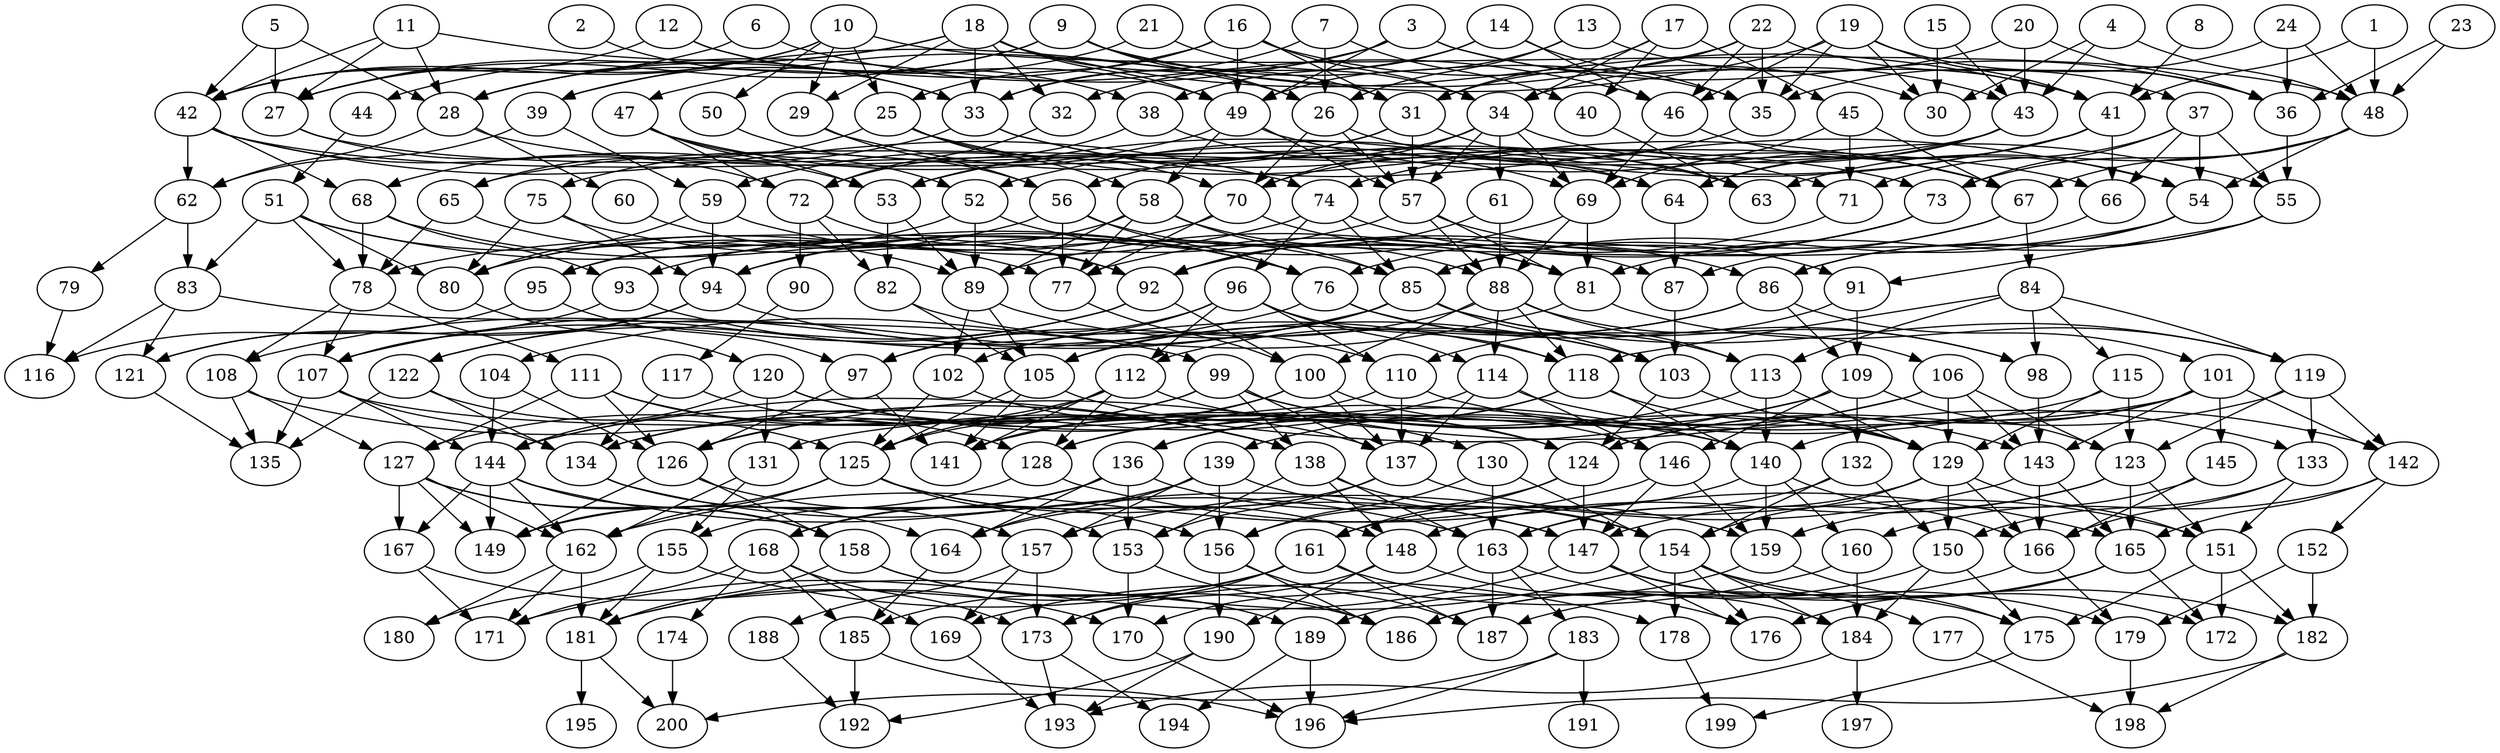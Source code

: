 // DAG automatically generated by daggen at Wed Apr 12 12:22:13 2017
// ./daggen --dot -n 200 --jump=1 --fat=0.6 --regularity=0.6 --density=0.2 
digraph G {
  1 [size="1073741824000", alpha="0.17"]
  1 -> 41 [size ="838860800"]
  1 -> 48 [size ="838860800"]
  2 [size="310498014423", alpha="0.03"]
  2 -> 33 [size ="209715200"]
  3 [size="1073741824000", alpha="0.17"]
  3 -> 28 [size ="838860800"]
  3 -> 33 [size ="838860800"]
  3 -> 36 [size ="838860800"]
  3 -> 43 [size ="838860800"]
  3 -> 49 [size ="838860800"]
  4 [size="12676013094", alpha="0.15"]
  4 -> 30 [size ="838860800"]
  4 -> 43 [size ="838860800"]
  4 -> 48 [size ="838860800"]
  5 [size="19935472484", alpha="0.08"]
  5 -> 27 [size ="536870912"]
  5 -> 28 [size ="536870912"]
  5 -> 42 [size ="536870912"]
  6 [size="728233406732", alpha="0.15"]
  6 -> 42 [size ="536870912"]
  6 -> 46 [size ="536870912"]
  7 [size="635764371684", alpha="0.07"]
  7 -> 26 [size ="411041792"]
  7 -> 33 [size ="411041792"]
  7 -> 40 [size ="411041792"]
  8 [size="105459970616", alpha="0.03"]
  8 -> 41 [size ="75497472"]
  9 [size="231928233984", alpha="0.16"]
  9 -> 26 [size ="301989888"]
  9 -> 27 [size ="301989888"]
  9 -> 28 [size ="301989888"]
  9 -> 31 [size ="301989888"]
  9 -> 35 [size ="301989888"]
  10 [size="20273709026", alpha="0.14"]
  10 -> 25 [size ="536870912"]
  10 -> 27 [size ="536870912"]
  10 -> 29 [size ="536870912"]
  10 -> 42 [size ="536870912"]
  10 -> 48 [size ="536870912"]
  10 -> 50 [size ="536870912"]
  11 [size="81490159143", alpha="0.02"]
  11 -> 27 [size ="75497472"]
  11 -> 28 [size ="75497472"]
  11 -> 33 [size ="75497472"]
  11 -> 42 [size ="75497472"]
  12 [size="924626159873", alpha="0.11"]
  12 -> 38 [size ="679477248"]
  12 -> 42 [size ="679477248"]
  12 -> 49 [size ="679477248"]
  13 [size="2063121786", alpha="0.01"]
  13 -> 26 [size ="134217728"]
  13 -> 41 [size ="134217728"]
  13 -> 49 [size ="134217728"]
  14 [size="1271606311450", alpha="0.11"]
  14 -> 32 [size ="838860800"]
  14 -> 35 [size ="838860800"]
  14 -> 38 [size ="838860800"]
  14 -> 46 [size ="838860800"]
  15 [size="682600291882", alpha="0.01"]
  15 -> 30 [size ="679477248"]
  15 -> 43 [size ="679477248"]
  16 [size="231928233984", alpha="0.18"]
  16 -> 25 [size ="301989888"]
  16 -> 28 [size ="301989888"]
  16 -> 30 [size ="301989888"]
  16 -> 31 [size ="301989888"]
  16 -> 34 [size ="301989888"]
  16 -> 49 [size ="301989888"]
  17 [size="549755813888", alpha="0.10"]
  17 -> 31 [size ="536870912"]
  17 -> 34 [size ="536870912"]
  17 -> 40 [size ="536870912"]
  17 -> 45 [size ="536870912"]
  18 [size="24219830632", alpha="0.19"]
  18 -> 26 [size ="536870912"]
  18 -> 27 [size ="536870912"]
  18 -> 29 [size ="536870912"]
  18 -> 32 [size ="536870912"]
  18 -> 33 [size ="536870912"]
  18 -> 41 [size ="536870912"]
  18 -> 44 [size ="536870912"]
  18 -> 49 [size ="536870912"]
  19 [size="134217728000", alpha="0.03"]
  19 -> 30 [size ="209715200"]
  19 -> 35 [size ="209715200"]
  19 -> 36 [size ="209715200"]
  19 -> 39 [size ="209715200"]
  19 -> 41 [size ="209715200"]
  19 -> 46 [size ="209715200"]
  20 [size="18061844167", alpha="0.17"]
  20 -> 34 [size ="301989888"]
  20 -> 36 [size ="301989888"]
  20 -> 43 [size ="301989888"]
  21 [size="8589934592", alpha="0.20"]
  21 -> 34 [size ="33554432"]
  21 -> 39 [size ="33554432"]
  22 [size="231928233984", alpha="0.07"]
  22 -> 31 [size ="301989888"]
  22 -> 35 [size ="301989888"]
  22 -> 37 [size ="301989888"]
  22 -> 46 [size ="301989888"]
  22 -> 47 [size ="301989888"]
  23 [size="109138236252", alpha="0.14"]
  23 -> 36 [size ="134217728"]
  23 -> 48 [size ="134217728"]
  24 [size="208279880568", alpha="0.02"]
  24 -> 35 [size ="209715200"]
  24 -> 36 [size ="209715200"]
  24 -> 48 [size ="209715200"]
  25 [size="14583877004", alpha="0.10"]
  25 -> 58 [size ="536870912"]
  25 -> 65 [size ="536870912"]
  25 -> 67 [size ="536870912"]
  25 -> 70 [size ="536870912"]
  26 [size="40795529453", alpha="0.07"]
  26 -> 57 [size ="33554432"]
  26 -> 67 [size ="33554432"]
  26 -> 70 [size ="33554432"]
  27 [size="368293445632", alpha="0.03"]
  27 -> 64 [size ="411041792"]
  27 -> 72 [size ="411041792"]
  28 [size="134217728000", alpha="0.09"]
  28 -> 60 [size ="209715200"]
  28 -> 62 [size ="209715200"]
  28 -> 66 [size ="209715200"]
  29 [size="1327463480303", alpha="0.09"]
  29 -> 56 [size ="838860800"]
  29 -> 63 [size ="838860800"]
  30 [size="25556085784", alpha="0.17"]
  31 [size="4064300288", alpha="0.16"]
  31 -> 53 [size ="209715200"]
  31 -> 57 [size ="209715200"]
  31 -> 59 [size ="209715200"]
  31 -> 63 [size ="209715200"]
  32 [size="13494940613", alpha="0.11"]
  32 -> 72 [size ="679477248"]
  33 [size="295666431281", alpha="0.11"]
  33 -> 54 [size ="301989888"]
  33 -> 68 [size ="301989888"]
  33 -> 71 [size ="301989888"]
  34 [size="173966206573", alpha="0.00"]
  34 -> 56 [size ="209715200"]
  34 -> 57 [size ="209715200"]
  34 -> 61 [size ="209715200"]
  34 -> 67 [size ="209715200"]
  34 -> 69 [size ="209715200"]
  34 -> 70 [size ="209715200"]
  35 [size="729713785385", alpha="0.06"]
  35 -> 70 [size ="838860800"]
  36 [size="260260051792", alpha="0.12"]
  36 -> 55 [size ="536870912"]
  37 [size="12871945400", alpha="0.15"]
  37 -> 54 [size ="33554432"]
  37 -> 55 [size ="33554432"]
  37 -> 66 [size ="33554432"]
  37 -> 71 [size ="33554432"]
  37 -> 73 [size ="33554432"]
  38 [size="28991029248", alpha="0.11"]
  38 -> 64 [size ="75497472"]
  38 -> 72 [size ="75497472"]
  39 [size="12858486300", alpha="0.18"]
  39 -> 59 [size ="33554432"]
  39 -> 62 [size ="33554432"]
  40 [size="4986666291", alpha="0.19"]
  40 -> 63 [size ="209715200"]
  41 [size="23537559474", alpha="0.05"]
  41 -> 52 [size ="679477248"]
  41 -> 53 [size ="679477248"]
  41 -> 64 [size ="679477248"]
  41 -> 66 [size ="679477248"]
  42 [size="690325655555", alpha="0.17"]
  42 -> 53 [size ="838860800"]
  42 -> 62 [size ="838860800"]
  42 -> 68 [size ="838860800"]
  42 -> 73 [size ="838860800"]
  42 -> 74 [size ="838860800"]
  43 [size="782757789696", alpha="0.11"]
  43 -> 64 [size ="679477248"]
  43 -> 65 [size ="679477248"]
  43 -> 74 [size ="679477248"]
  44 [size="24164292894", alpha="0.14"]
  44 -> 51 [size ="411041792"]
  45 [size="723042225", alpha="0.04"]
  45 -> 67 [size ="33554432"]
  45 -> 69 [size ="33554432"]
  45 -> 71 [size ="33554432"]
  46 [size="745083172", alpha="0.05"]
  46 -> 54 [size ="75497472"]
  46 -> 69 [size ="75497472"]
  47 [size="28991029248", alpha="0.12"]
  47 -> 52 [size ="75497472"]
  47 -> 53 [size ="75497472"]
  47 -> 69 [size ="75497472"]
  47 -> 72 [size ="75497472"]
  48 [size="209124766317", alpha="0.05"]
  48 -> 54 [size ="209715200"]
  48 -> 63 [size ="209715200"]
  48 -> 67 [size ="209715200"]
  48 -> 73 [size ="209715200"]
  49 [size="284539660", alpha="0.20"]
  49 -> 55 [size ="33554432"]
  49 -> 57 [size ="33554432"]
  49 -> 58 [size ="33554432"]
  49 -> 75 [size ="33554432"]
  50 [size="10201105908", alpha="0.05"]
  50 -> 56 [size ="209715200"]
  51 [size="14107036728", alpha="0.15"]
  51 -> 76 [size ="75497472"]
  51 -> 78 [size ="75497472"]
  51 -> 80 [size ="75497472"]
  51 -> 83 [size ="75497472"]
  51 -> 89 [size ="75497472"]
  52 [size="1073741824000", alpha="0.20"]
  52 -> 88 [size ="838860800"]
  52 -> 89 [size ="838860800"]
  52 -> 95 [size ="838860800"]
  53 [size="102090475955", alpha="0.07"]
  53 -> 82 [size ="75497472"]
  53 -> 89 [size ="75497472"]
  54 [size="52357401059", alpha="0.03"]
  54 -> 78 [size ="838860800"]
  54 -> 85 [size ="838860800"]
  54 -> 86 [size ="838860800"]
  55 [size="87710500264", alpha="0.11"]
  55 -> 81 [size ="75497472"]
  55 -> 86 [size ="75497472"]
  55 -> 91 [size ="75497472"]
  56 [size="2812920962", alpha="0.08"]
  56 -> 76 [size ="134217728"]
  56 -> 77 [size ="134217728"]
  56 -> 80 [size ="134217728"]
  56 -> 81 [size ="134217728"]
  57 [size="3178394412", alpha="0.13"]
  57 -> 81 [size ="134217728"]
  57 -> 88 [size ="134217728"]
  57 -> 91 [size ="134217728"]
  57 -> 93 [size ="134217728"]
  58 [size="681157953", alpha="0.03"]
  58 -> 77 [size ="33554432"]
  58 -> 81 [size ="33554432"]
  58 -> 85 [size ="33554432"]
  58 -> 89 [size ="33554432"]
  58 -> 94 [size ="33554432"]
  59 [size="28991029248", alpha="0.03"]
  59 -> 80 [size ="75497472"]
  59 -> 85 [size ="75497472"]
  59 -> 94 [size ="75497472"]
  60 [size="549755813888", alpha="0.18"]
  60 -> 92 [size ="536870912"]
  61 [size="81199462452", alpha="0.04"]
  61 -> 88 [size ="134217728"]
  61 -> 92 [size ="134217728"]
  62 [size="182113871376", alpha="0.08"]
  62 -> 79 [size ="134217728"]
  62 -> 83 [size ="134217728"]
  63 [size="4006651003", alpha="0.19"]
  64 [size="156194109228", alpha="0.10"]
  64 -> 87 [size ="134217728"]
  65 [size="35512418081", alpha="0.00"]
  65 -> 77 [size ="33554432"]
  65 -> 78 [size ="33554432"]
  66 [size="1073741824000", alpha="0.03"]
  66 -> 87 [size ="838860800"]
  67 [size="782757789696", alpha="0.10"]
  67 -> 84 [size ="679477248"]
  67 -> 85 [size ="679477248"]
  67 -> 92 [size ="679477248"]
  68 [size="134217728000", alpha="0.13"]
  68 -> 76 [size ="209715200"]
  68 -> 78 [size ="209715200"]
  68 -> 93 [size ="209715200"]
  69 [size="24466861150", alpha="0.20"]
  69 -> 81 [size ="536870912"]
  69 -> 88 [size ="536870912"]
  69 -> 94 [size ="536870912"]
  70 [size="120601164798", alpha="0.03"]
  70 -> 77 [size ="301989888"]
  70 -> 87 [size ="301989888"]
  70 -> 95 [size ="301989888"]
  71 [size="43944668399", alpha="0.09"]
  71 -> 77 [size ="75497472"]
  72 [size="24403687256", alpha="0.01"]
  72 -> 82 [size ="33554432"]
  72 -> 90 [size ="33554432"]
  72 -> 92 [size ="33554432"]
  73 [size="23457860231", alpha="0.02"]
  73 -> 76 [size ="75497472"]
  73 -> 89 [size ="75497472"]
  73 -> 92 [size ="75497472"]
  74 [size="33157071728", alpha="0.20"]
  74 -> 80 [size ="75497472"]
  74 -> 85 [size ="75497472"]
  74 -> 86 [size ="75497472"]
  74 -> 96 [size ="75497472"]
  75 [size="5144936802", alpha="0.13"]
  75 -> 76 [size ="134217728"]
  75 -> 80 [size ="134217728"]
  75 -> 94 [size ="134217728"]
  76 [size="49798451966", alpha="0.13"]
  76 -> 98 [size ="838860800"]
  76 -> 108 [size ="838860800"]
  76 -> 113 [size ="838860800"]
  77 [size="368293445632", alpha="0.03"]
  77 -> 100 [size ="411041792"]
  78 [size="1114770231", alpha="0.08"]
  78 -> 107 [size ="134217728"]
  78 -> 108 [size ="134217728"]
  78 -> 111 [size ="134217728"]
  79 [size="68719476736", alpha="0.07"]
  79 -> 116 [size ="134217728"]
  80 [size="782757789696", alpha="0.00"]
  80 -> 120 [size ="679477248"]
  81 [size="21126927435", alpha="0.01"]
  81 -> 104 [size ="679477248"]
  81 -> 119 [size ="679477248"]
  82 [size="11525267094", alpha="0.17"]
  82 -> 105 [size ="411041792"]
  82 -> 110 [size ="411041792"]
  83 [size="33182902819", alpha="0.17"]
  83 -> 99 [size ="838860800"]
  83 -> 116 [size ="838860800"]
  83 -> 121 [size ="838860800"]
  84 [size="231928233984", alpha="0.01"]
  84 -> 98 [size ="301989888"]
  84 -> 113 [size ="301989888"]
  84 -> 115 [size ="301989888"]
  84 -> 118 [size ="301989888"]
  84 -> 119 [size ="301989888"]
  85 [size="782757789696", alpha="0.02"]
  85 -> 98 [size ="679477248"]
  85 -> 103 [size ="679477248"]
  85 -> 105 [size ="679477248"]
  85 -> 107 [size ="679477248"]
  85 -> 119 [size ="679477248"]
  85 -> 122 [size ="679477248"]
  86 [size="60763777348", alpha="0.09"]
  86 -> 101 [size ="75497472"]
  86 -> 105 [size ="75497472"]
  86 -> 109 [size ="75497472"]
  86 -> 112 [size ="75497472"]
  87 [size="20436085261", alpha="0.14"]
  87 -> 103 [size ="679477248"]
  88 [size="27821011214", alpha="0.01"]
  88 -> 97 [size ="75497472"]
  88 -> 100 [size ="75497472"]
  88 -> 106 [size ="75497472"]
  88 -> 113 [size ="75497472"]
  88 -> 114 [size ="75497472"]
  88 -> 118 [size ="75497472"]
  89 [size="16129395649", alpha="0.03"]
  89 -> 102 [size ="301989888"]
  89 -> 103 [size ="301989888"]
  89 -> 105 [size ="301989888"]
  90 [size="1433916105", alpha="0.01"]
  90 -> 117 [size ="75497472"]
  91 [size="549755813888", alpha="0.05"]
  91 -> 109 [size ="536870912"]
  91 -> 110 [size ="536870912"]
  92 [size="96326655624", alpha="0.03"]
  92 -> 100 [size ="134217728"]
  92 -> 107 [size ="134217728"]
  92 -> 122 [size ="134217728"]
  93 [size="10942756227", alpha="0.12"]
  93 -> 118 [size ="301989888"]
  93 -> 121 [size ="301989888"]
  94 [size="1073741824000", alpha="0.17"]
  94 -> 103 [size ="838860800"]
  94 -> 107 [size ="838860800"]
  94 -> 121 [size ="838860800"]
  95 [size="4074680368", alpha="0.08"]
  95 -> 97 [size ="75497472"]
  95 -> 116 [size ="75497472"]
  96 [size="512171794650", alpha="0.10"]
  96 -> 97 [size ="838860800"]
  96 -> 102 [size ="838860800"]
  96 -> 110 [size ="838860800"]
  96 -> 112 [size ="838860800"]
  96 -> 114 [size ="838860800"]
  96 -> 118 [size ="838860800"]
  97 [size="8589934592", alpha="0.05"]
  97 -> 126 [size ="33554432"]
  97 -> 141 [size ="33554432"]
  98 [size="782757789696", alpha="0.11"]
  98 -> 143 [size ="679477248"]
  99 [size="1540612677", alpha="0.09"]
  99 -> 126 [size ="75497472"]
  99 -> 129 [size ="75497472"]
  99 -> 134 [size ="75497472"]
  99 -> 137 [size ="75497472"]
  99 -> 138 [size ="75497472"]
  99 -> 143 [size ="75497472"]
  100 [size="142439559189", alpha="0.02"]
  100 -> 125 [size ="411041792"]
  100 -> 137 [size ="411041792"]
  100 -> 141 [size ="411041792"]
  100 -> 146 [size ="411041792"]
  101 [size="368293445632", alpha="0.12"]
  101 -> 124 [size ="411041792"]
  101 -> 131 [size ="411041792"]
  101 -> 140 [size ="411041792"]
  101 -> 142 [size ="411041792"]
  101 -> 143 [size ="411041792"]
  101 -> 145 [size ="411041792"]
  102 [size="28052355566", alpha="0.17"]
  102 -> 125 [size ="536870912"]
  102 -> 137 [size ="536870912"]
  103 [size="26119249616", alpha="0.11"]
  103 -> 124 [size ="411041792"]
  103 -> 129 [size ="411041792"]
  104 [size="154914801240", alpha="0.07"]
  104 -> 126 [size ="134217728"]
  104 -> 144 [size ="134217728"]
  105 [size="68719476736", alpha="0.02"]
  105 -> 125 [size ="134217728"]
  105 -> 130 [size ="134217728"]
  105 -> 141 [size ="134217728"]
  106 [size="442059539491", alpha="0.13"]
  106 -> 123 [size ="301989888"]
  106 -> 126 [size ="301989888"]
  106 -> 129 [size ="301989888"]
  106 -> 139 [size ="301989888"]
  106 -> 143 [size ="301989888"]
  107 [size="2444416827", alpha="0.15"]
  107 -> 134 [size ="75497472"]
  107 -> 135 [size ="75497472"]
  107 -> 140 [size ="75497472"]
  107 -> 144 [size ="75497472"]
  108 [size="231928233984", alpha="0.03"]
  108 -> 127 [size ="301989888"]
  108 -> 135 [size ="301989888"]
  108 -> 138 [size ="301989888"]
  109 [size="16757201269", alpha="0.05"]
  109 -> 123 [size ="411041792"]
  109 -> 132 [size ="411041792"]
  109 -> 136 [size ="411041792"]
  109 -> 144 [size ="411041792"]
  109 -> 146 [size ="411041792"]
  110 [size="134217728000", alpha="0.20"]
  110 -> 133 [size ="209715200"]
  110 -> 137 [size ="209715200"]
  110 -> 144 [size ="209715200"]
  111 [size="28991029248", alpha="0.08"]
  111 -> 126 [size ="75497472"]
  111 -> 127 [size ="75497472"]
  111 -> 128 [size ="75497472"]
  111 -> 138 [size ="75497472"]
  112 [size="32710105280", alpha="0.08"]
  112 -> 124 [size ="33554432"]
  112 -> 125 [size ="33554432"]
  112 -> 127 [size ="33554432"]
  112 -> 128 [size ="33554432"]
  112 -> 141 [size ="33554432"]
  113 [size="134890147917", alpha="0.17"]
  113 -> 129 [size ="209715200"]
  113 -> 140 [size ="209715200"]
  113 -> 141 [size ="209715200"]
  114 [size="1184038111", alpha="0.07"]
  114 -> 134 [size ="75497472"]
  114 -> 137 [size ="75497472"]
  114 -> 142 [size ="75497472"]
  114 -> 146 [size ="75497472"]
  115 [size="443146554029", alpha="0.02"]
  115 -> 123 [size ="411041792"]
  115 -> 128 [size ="411041792"]
  115 -> 129 [size ="411041792"]
  116 [size="68719476736", alpha="0.17"]
  117 [size="471598108692", alpha="0.17"]
  117 -> 134 [size ="301989888"]
  117 -> 138 [size ="301989888"]
  118 [size="28991029248", alpha="0.05"]
  118 -> 128 [size ="75497472"]
  118 -> 129 [size ="75497472"]
  118 -> 136 [size ="75497472"]
  118 -> 140 [size ="75497472"]
  119 [size="331289553009", alpha="0.13"]
  119 -> 123 [size ="411041792"]
  119 -> 124 [size ="411041792"]
  119 -> 133 [size ="411041792"]
  119 -> 142 [size ="411041792"]
  120 [size="8589934592", alpha="0.10"]
  120 -> 124 [size ="33554432"]
  120 -> 131 [size ="33554432"]
  120 -> 140 [size ="33554432"]
  120 -> 144 [size ="33554432"]
  121 [size="20903446498", alpha="0.19"]
  121 -> 135 [size ="536870912"]
  122 [size="30191739246", alpha="0.05"]
  122 -> 125 [size ="536870912"]
  122 -> 134 [size ="536870912"]
  122 -> 135 [size ="536870912"]
  123 [size="8533092710", alpha="0.16"]
  123 -> 147 [size ="301989888"]
  123 -> 148 [size ="301989888"]
  123 -> 151 [size ="301989888"]
  123 -> 165 [size ="301989888"]
  124 [size="136204019556", alpha="0.15"]
  124 -> 147 [size ="134217728"]
  124 -> 156 [size ="134217728"]
  124 -> 161 [size ="134217728"]
  125 [size="20496626575", alpha="0.14"]
  125 -> 147 [size ="411041792"]
  125 -> 148 [size ="411041792"]
  125 -> 149 [size ="411041792"]
  125 -> 153 [size ="411041792"]
  125 -> 162 [size ="411041792"]
  126 [size="809666132498", alpha="0.11"]
  126 -> 149 [size ="838860800"]
  126 -> 156 [size ="838860800"]
  126 -> 158 [size ="838860800"]
  127 [size="984597047066", alpha="0.20"]
  127 -> 149 [size ="838860800"]
  127 -> 158 [size ="838860800"]
  127 -> 162 [size ="838860800"]
  127 -> 164 [size ="838860800"]
  127 -> 167 [size ="838860800"]
  128 [size="778548861", alpha="0.16"]
  128 -> 149 [size ="33554432"]
  128 -> 165 [size ="33554432"]
  129 [size="782757789696", alpha="0.10"]
  129 -> 150 [size ="679477248"]
  129 -> 151 [size ="679477248"]
  129 -> 154 [size ="679477248"]
  129 -> 163 [size ="679477248"]
  129 -> 166 [size ="679477248"]
  130 [size="156584128168", alpha="0.03"]
  130 -> 154 [size ="536870912"]
  130 -> 156 [size ="536870912"]
  130 -> 163 [size ="536870912"]
  131 [size="134217728000", alpha="0.14"]
  131 -> 155 [size ="209715200"]
  131 -> 162 [size ="209715200"]
  132 [size="560527101420", alpha="0.07"]
  132 -> 150 [size ="536870912"]
  132 -> 154 [size ="536870912"]
  132 -> 163 [size ="536870912"]
  133 [size="1898426461", alpha="0.06"]
  133 -> 150 [size ="134217728"]
  133 -> 151 [size ="134217728"]
  133 -> 166 [size ="134217728"]
  134 [size="368293445632", alpha="0.11"]
  134 -> 157 [size ="411041792"]
  134 -> 163 [size ="411041792"]
  135 [size="104954644034", alpha="0.14"]
  136 [size="8586106204", alpha="0.03"]
  136 -> 153 [size ="134217728"]
  136 -> 154 [size ="134217728"]
  136 -> 155 [size ="134217728"]
  136 -> 164 [size ="134217728"]
  136 -> 168 [size ="134217728"]
  137 [size="15685540151", alpha="0.10"]
  137 -> 151 [size ="679477248"]
  137 -> 153 [size ="679477248"]
  137 -> 164 [size ="679477248"]
  138 [size="4228255228", alpha="0.15"]
  138 -> 148 [size ="134217728"]
  138 -> 153 [size ="134217728"]
  138 -> 154 [size ="134217728"]
  138 -> 163 [size ="134217728"]
  139 [size="16876607555", alpha="0.06"]
  139 -> 156 [size ="411041792"]
  139 -> 157 [size ="411041792"]
  139 -> 159 [size ="411041792"]
  139 -> 164 [size ="411041792"]
  139 -> 168 [size ="411041792"]
  140 [size="28991029248", alpha="0.10"]
  140 -> 159 [size ="75497472"]
  140 -> 160 [size ="75497472"]
  140 -> 161 [size ="75497472"]
  140 -> 166 [size ="75497472"]
  141 [size="8589934592", alpha="0.13"]
  142 [size="575662257092", alpha="0.07"]
  142 -> 152 [size ="536870912"]
  142 -> 160 [size ="536870912"]
  142 -> 165 [size ="536870912"]
  143 [size="19216989551", alpha="0.19"]
  143 -> 157 [size ="411041792"]
  143 -> 165 [size ="411041792"]
  143 -> 166 [size ="411041792"]
  144 [size="20669449574", alpha="0.10"]
  144 -> 147 [size ="536870912"]
  144 -> 149 [size ="536870912"]
  144 -> 158 [size ="536870912"]
  144 -> 162 [size ="536870912"]
  144 -> 167 [size ="536870912"]
  145 [size="854697263151", alpha="0.03"]
  145 -> 159 [size ="679477248"]
  145 -> 166 [size ="679477248"]
  146 [size="3479228466", alpha="0.14"]
  146 -> 147 [size ="75497472"]
  146 -> 159 [size ="75497472"]
  146 -> 162 [size ="75497472"]
  147 [size="84610373760", alpha="0.09"]
  147 -> 171 [size ="134217728"]
  147 -> 175 [size ="134217728"]
  147 -> 176 [size ="134217728"]
  147 -> 182 [size ="134217728"]
  148 [size="68719476736", alpha="0.05"]
  148 -> 173 [size ="134217728"]
  148 -> 184 [size ="134217728"]
  148 -> 190 [size ="134217728"]
  149 [size="241019838896", alpha="0.01"]
  150 [size="32500870944", alpha="0.18"]
  150 -> 175 [size ="134217728"]
  150 -> 184 [size ="134217728"]
  150 -> 186 [size ="134217728"]
  151 [size="432937544780", alpha="0.08"]
  151 -> 172 [size ="536870912"]
  151 -> 175 [size ="536870912"]
  151 -> 182 [size ="536870912"]
  152 [size="49621921612", alpha="0.15"]
  152 -> 179 [size ="838860800"]
  152 -> 182 [size ="838860800"]
  153 [size="368293445632", alpha="0.15"]
  153 -> 170 [size ="411041792"]
  153 -> 186 [size ="411041792"]
  154 [size="368293445632", alpha="0.18"]
  154 -> 172 [size ="411041792"]
  154 -> 176 [size ="411041792"]
  154 -> 177 [size ="411041792"]
  154 -> 178 [size ="411041792"]
  154 -> 181 [size ="411041792"]
  154 -> 184 [size ="411041792"]
  155 [size="2552457256", alpha="0.07"]
  155 -> 178 [size ="75497472"]
  155 -> 180 [size ="75497472"]
  155 -> 181 [size ="75497472"]
  156 [size="1707121531", alpha="0.10"]
  156 -> 186 [size ="75497472"]
  156 -> 187 [size ="75497472"]
  156 -> 190 [size ="75497472"]
  157 [size="1073741824000", alpha="0.05"]
  157 -> 169 [size ="838860800"]
  157 -> 173 [size ="838860800"]
  157 -> 188 [size ="838860800"]
  158 [size="231928233984", alpha="0.05"]
  158 -> 181 [size ="301989888"]
  158 -> 186 [size ="301989888"]
  158 -> 189 [size ="301989888"]
  159 [size="68719476736", alpha="0.05"]
  159 -> 175 [size ="134217728"]
  159 -> 189 [size ="134217728"]
  160 [size="921424628066", alpha="0.11"]
  160 -> 169 [size ="838860800"]
  160 -> 184 [size ="838860800"]
  161 [size="18450538834", alpha="0.04"]
  161 -> 173 [size ="301989888"]
  161 -> 176 [size ="301989888"]
  161 -> 181 [size ="301989888"]
  161 -> 185 [size ="301989888"]
  161 -> 187 [size ="301989888"]
  162 [size="682801575924", alpha="0.17"]
  162 -> 171 [size ="536870912"]
  162 -> 180 [size ="536870912"]
  162 -> 181 [size ="536870912"]
  163 [size="2405753151", alpha="0.06"]
  163 -> 170 [size ="75497472"]
  163 -> 179 [size ="75497472"]
  163 -> 183 [size ="75497472"]
  163 -> 187 [size ="75497472"]
  164 [size="29007173416", alpha="0.13"]
  164 -> 185 [size ="536870912"]
  165 [size="3577988642", alpha="0.16"]
  165 -> 172 [size ="134217728"]
  165 -> 176 [size ="134217728"]
  165 -> 187 [size ="134217728"]
  166 [size="29164947780", alpha="0.11"]
  166 -> 179 [size ="134217728"]
  166 -> 186 [size ="134217728"]
  167 [size="1582238790", alpha="0.18"]
  167 -> 170 [size ="33554432"]
  167 -> 171 [size ="33554432"]
  168 [size="68719476736", alpha="0.17"]
  168 -> 169 [size ="134217728"]
  168 -> 171 [size ="134217728"]
  168 -> 173 [size ="134217728"]
  168 -> 174 [size ="134217728"]
  168 -> 185 [size ="134217728"]
  169 [size="782757789696", alpha="0.11"]
  169 -> 193 [size ="679477248"]
  170 [size="106966270461", alpha="0.13"]
  170 -> 196 [size ="301989888"]
  171 [size="13212275653", alpha="0.04"]
  172 [size="394728115495", alpha="0.15"]
  173 [size="28991029248", alpha="0.07"]
  173 -> 193 [size ="75497472"]
  173 -> 194 [size ="75497472"]
  174 [size="549755813888", alpha="0.15"]
  174 -> 200 [size ="536870912"]
  175 [size="68719476736", alpha="0.12"]
  175 -> 199 [size ="134217728"]
  176 [size="164307798471", alpha="0.07"]
  177 [size="22556888270", alpha="0.07"]
  177 -> 198 [size ="679477248"]
  178 [size="10865723981", alpha="0.02"]
  178 -> 199 [size ="411041792"]
  179 [size="1397880500018", alpha="0.09"]
  179 -> 198 [size ="838860800"]
  180 [size="9535609220", alpha="0.18"]
  181 [size="41368517078", alpha="0.13"]
  181 -> 195 [size ="838860800"]
  181 -> 200 [size ="838860800"]
  182 [size="78257967508", alpha="0.13"]
  182 -> 196 [size ="209715200"]
  182 -> 198 [size ="209715200"]
  183 [size="782757789696", alpha="0.08"]
  183 -> 191 [size ="679477248"]
  183 -> 196 [size ="679477248"]
  183 -> 200 [size ="679477248"]
  184 [size="68719476736", alpha="0.02"]
  184 -> 193 [size ="134217728"]
  184 -> 197 [size ="134217728"]
  185 [size="8589934592", alpha="0.13"]
  185 -> 192 [size ="33554432"]
  185 -> 196 [size ="33554432"]
  186 [size="1104423224", alpha="0.20"]
  187 [size="134217728000", alpha="0.04"]
  188 [size="68719476736", alpha="0.03"]
  188 -> 192 [size ="134217728"]
  189 [size="4987672448", alpha="0.13"]
  189 -> 194 [size ="209715200"]
  189 -> 196 [size ="209715200"]
  190 [size="134217728000", alpha="0.05"]
  190 -> 192 [size ="209715200"]
  190 -> 193 [size ="209715200"]
  191 [size="68719476736", alpha="0.11"]
  192 [size="56680232135", alpha="0.05"]
  193 [size="1139294712", alpha="0.03"]
  194 [size="368293445632", alpha="0.20"]
  195 [size="20729987674", alpha="0.19"]
  196 [size="35668429971", alpha="0.10"]
  197 [size="17573239178", alpha="0.18"]
  198 [size="2480700370", alpha="0.09"]
  199 [size="1073741824000", alpha="0.02"]
  200 [size="6202109022", alpha="0.08"]
}
